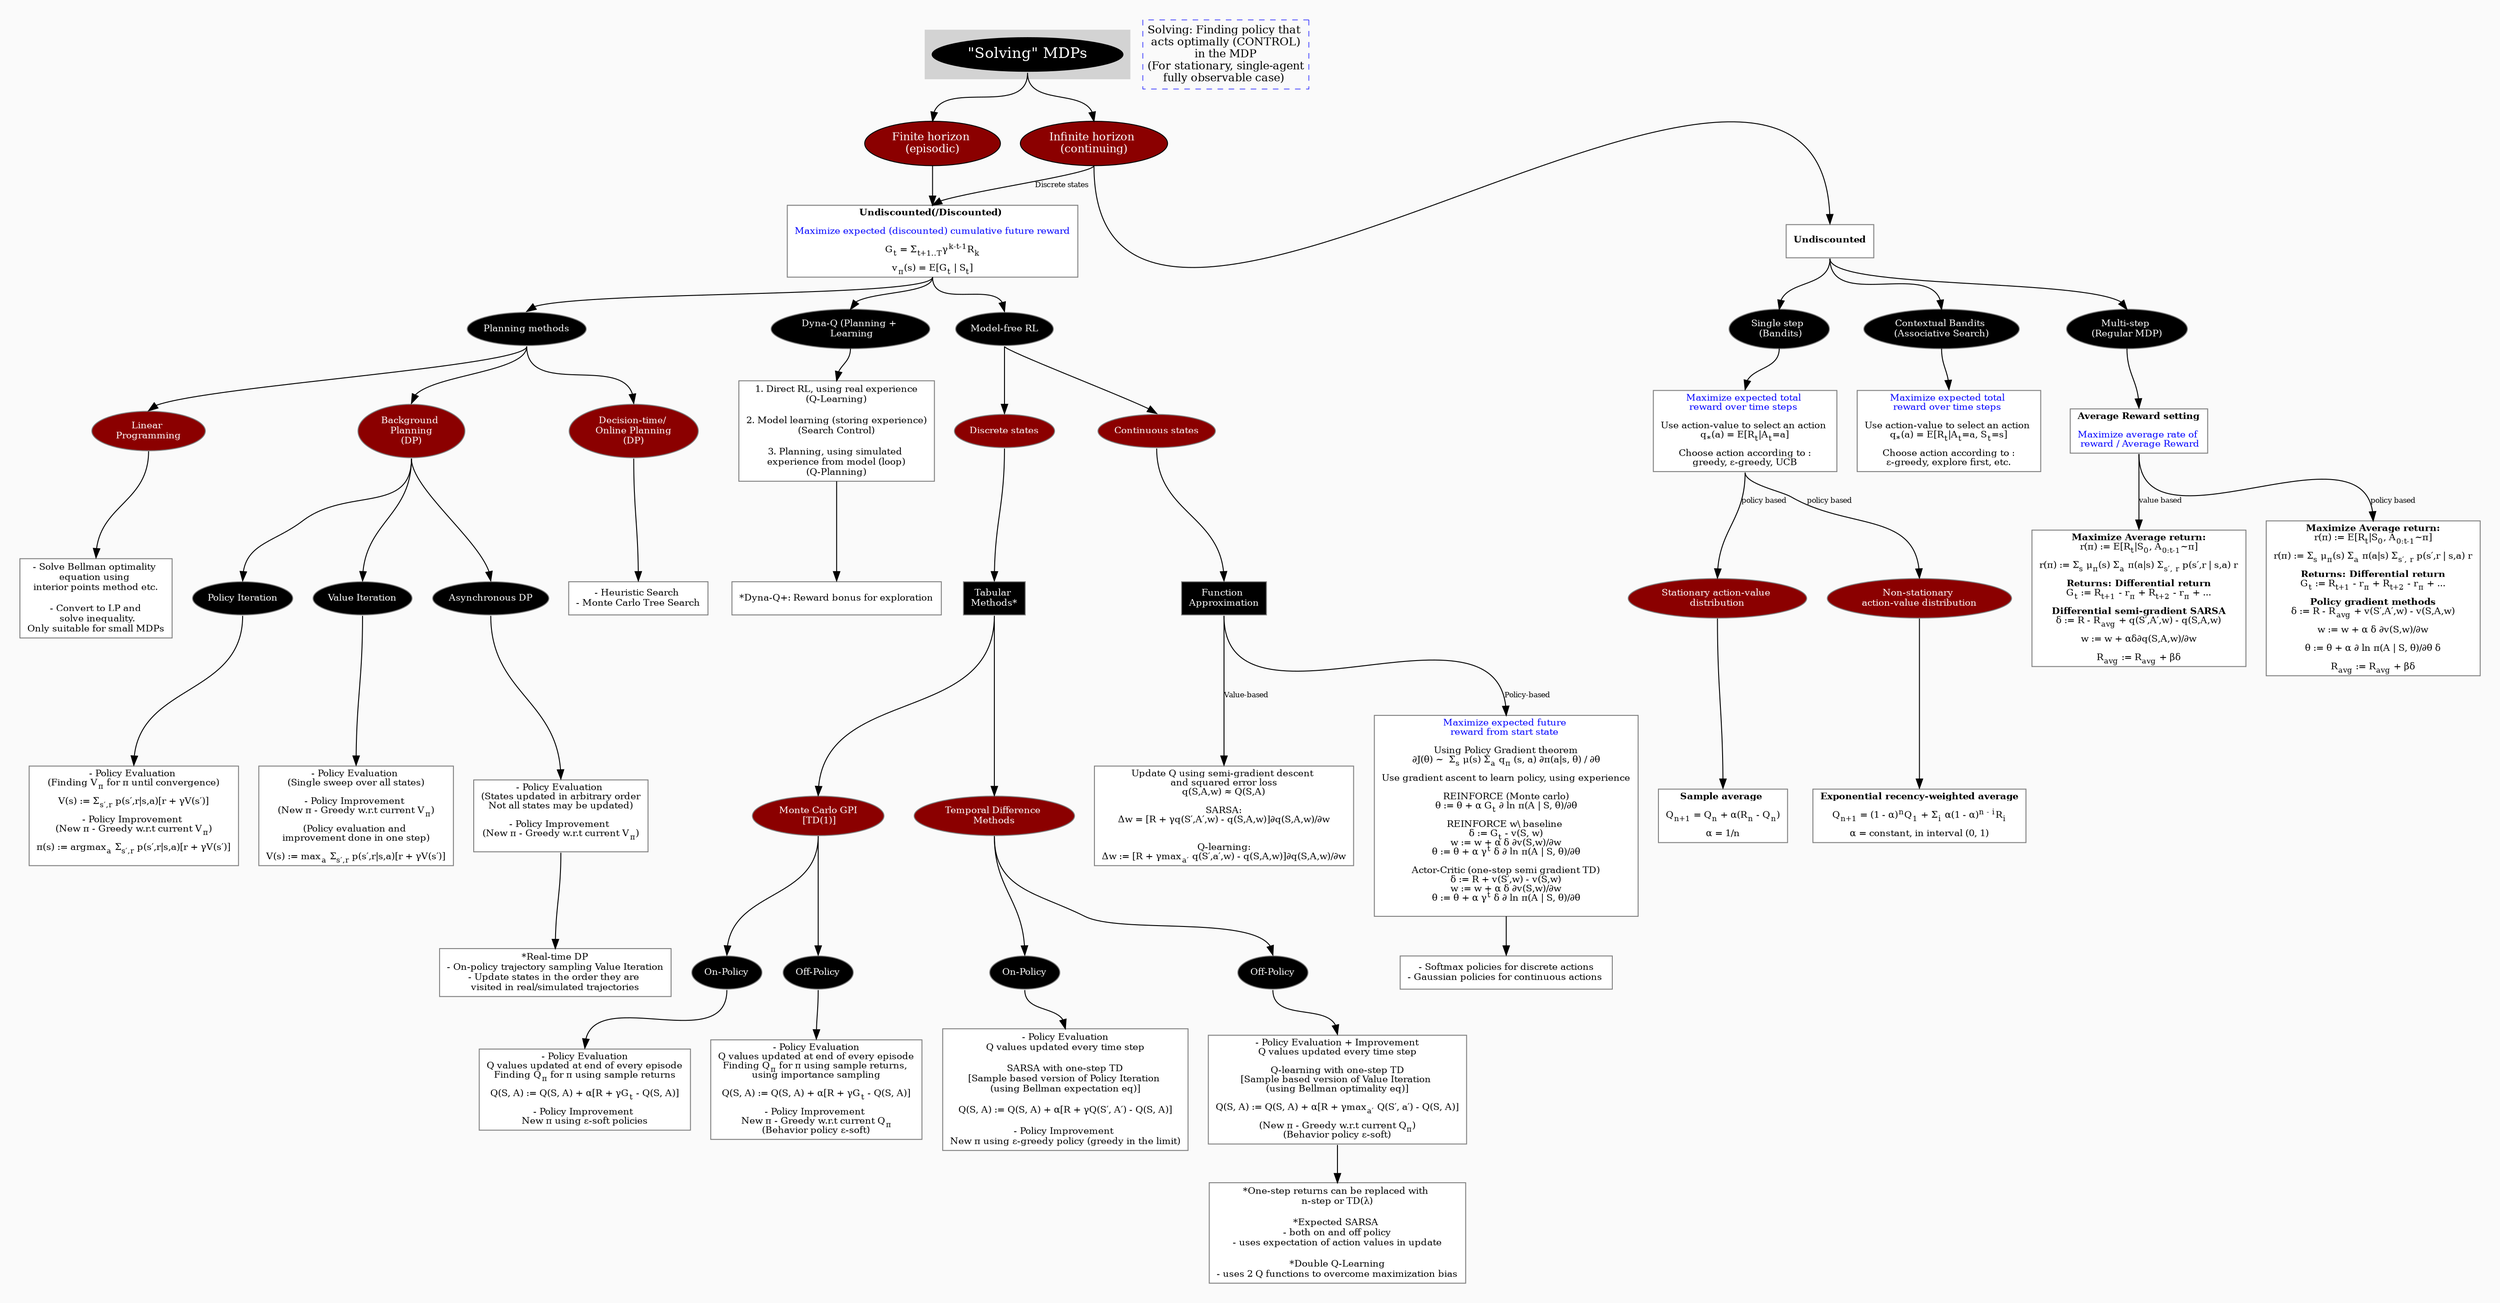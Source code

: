 digraph G {
splines=true
bgcolor=grey98
pad=0.3
style=filled
edge[minlen=2]
edge[headport=n, tailport=s, label=""]
node[style=filled, fontcolor=white]
ranksep=0.1
nodesep=0.3


// LEVEL 1
subgraph cluster_0 {
style=filled
color=lightgrey
fontsize=12
node[fillcolor=black, fontcolor=white, fontsize=16]
a1[label="\"Solving\" MDPs"]
//label = "Solving \: finding policy that acts optimally\n in the MDP";
//labelloc = "b";
}


// LEVEL 2
node[fillcolor=red4, fontsize=12]
b1[label="Finite horizon \n(episodic)"]
node[fillcolor=red4, fontsize=12]
b2[label="Infinite horizon \n(continuing)"]
a1-> b1
a1-> b2


// LEVEL 3
node[fontcolor=black, fontsize=10]
node[shape=box, fillcolor=white, color=grey50]
c1[label=<<b>Undiscounted(/Discounted)</b> <br/><br/>
<font color="blue">Maximize expected (discounted) cumulative future reward</font>
<br/><br/>
G<sub>t</sub> = &Sigma;<sub>t+1..T</sub>&gamma;<sup>k-t-1</sup>R<sub>k</sub>
<br/><br/>
v<sub>&pi;</sub>(s) = E[G<sub>t</sub> | S<sub>t</sub>]
>]
node[shape=box, fillcolor=white, color=grey50]
c3[label=<<b>Undiscounted</b>>]
edge[headport=n, tailport=s, label="", style=filled]
b1-> c1
edge[label="Discrete states", fontsize=8]
b2-> c1
edge[label="", fontsize=8]
b2-> c3


// LEVEL 4
node[fillcolor=black, fontsize=10, shape=ellipse, fontcolor=white]
k1[label="Planning methods"]
node[fillcolor=black, fontsize=10, shape=ellipse, fontcolor=white]
k3[label="Dyna-Q (Planning + \n Learning"]
node[fillcolor=black, fontsize=10, shape=ellipse, fontcolor=white]
k2[label="Model-free RL"]
c1-> k1
c1-> k2
c1-> k3


//LEVEL 5
node[fontcolor=black, fontsize=10]
node[shape=box, fillcolor=white, color=grey50]
kk3[label=<
1. Direct RL, using real experience<br/>
(Q-Learning)<br/><br/>
2. Model learning (storing experience)<br/>
(Search Control)<br/><br/>
3. Planning, using simulated <br/>experience from model (loop)<br/>
(Q-Planning)
>]
k3-> kk3

node[fontcolor=black, fontsize=10]
node[shape=box, fillcolor=white, color=grey50]
kkk3[label=<
*Dyna-Q+: Reward bonus for exploration
>]
kk3-> kkk3


// LEVEL 5
node[style="filled", shape=ellipse, fillcolor=red4, fontcolor=white, fontsize=10]
d1[label="Discrete states"]
node[style="filled", shape=ellipse, fillcolor=red4, fontcolor=white, fontsize=10]
d2[label="Continuous states"]
k2-> d1
k2-> d2

node[style="filled", shape=ellipse, fillcolor=red4, fontcolor=white, fontsize=10]
l1[label="Linear \nProgramming"]
k1-> l1
node[style="filled", shape=ellipse, fillcolor=red4, fontcolor=white, fontsize=10]
l2[label="Background \nPlanning\n(DP)"]
k1-> l2
node[style="filled", shape=ellipse, fillcolor=red4, fontcolor=white, fontsize=10]
l3[label="Decision-time/ \nOnline Planning\n(DP)"]
k1-> l3


//LEVEL 6
node[fontcolor=black, fontsize=10]
node[shape=box, fillcolor=white, color=grey50]
m3[label=<
- Solve Bellman optimality <br/>
equation using <br/>
interior points method etc.<br/><br/>
- Convert to LP and<br/> solve inequality.
<br/>Only suitable for small MDPs
>]
l1-> m3

node[fontcolor=black, fontsize=10]
node[shape=box, fillcolor=white, color=grey50]
m5[label=<
- Heuristic Search <br/>
- Monte Carlo Tree Search
>]
l3-> m5


node[style="filled", shape=ellipse, fillcolor=black, fontcolor=white, fontsize=10]
m1[label="Policy Iteration"]
node[style="filled", shape=ellipse, fillcolor=black, fontcolor=white, fontsize=10]
m2[label="Value Iteration"]
node[style="filled", shape=ellipse, fillcolor=black, fontcolor=white, fontsize=10]
m4[label="Asynchronous DP"]
l2-> m1
l2-> m2
l2-> m4


// LEVEL 7
node[fontcolor=black, fontsize=10]
node[shape=box, fillcolor=white, color=grey50]
n1[label=<
- Policy Evaluation <br/>(Finding V<sub>&pi;</sub> for &pi; until convergence)
<br/><br/>
V(s) := &Sigma;<sub>s′,r</sub> p(s′,r|s,a)[r + &gamma;V(s′)]
<br/><br/>
- Policy Improvement <br/>(New &pi; - Greedy w.r.t current V<sub>&pi;</sub>)
<br/><br/>
&pi;(s) := argmax<sub>a</sub> &Sigma;<sub>s′,r</sub> p(s′,r|s,a)[r + &gamma;V(s′)]
<br/><br/>
>]
m1-> n1

node[fontcolor=black, fontsize=10]
node[shape=box, fillcolor=white, color=grey50]
n2[label=<
- Policy Evaluation <br/>(Single sweep over all states)
<br/><br/>
- Policy Improvement <br/>(New &pi; - Greedy w.r.t current V<sub>&pi;</sub>)
<br/><br/>
(Policy evaluation and <br/>improvement done in one step)
<br/><br/>
V(s) := max<sub>a</sub> &Sigma;<sub>s′,r</sub> p(s′,r|s,a)[r + &gamma;V(s′)]
>]
m2-> n2

node[fontcolor=black, fontsize=10]
node[shape=box, fillcolor=white, color=grey50]
n3[label=<
- Policy Evaluation <br/>
(States updated in arbitrary order
<br/>
Not all states may be updated)
<br/><br/>
- Policy Improvement <br/>(New &pi; - Greedy w.r.t current V<sub>&pi;</sub>)
<br/><br/>
>]
m4-> n3

node[fontcolor=black, fontsize=10]
node[shape=box, fillcolor=white, color=grey50]
mm4[label=<
*Real-time DP
<br/>
- On-policy trajectory sampling Value Iteration
<br/>
- Update states in the order they are <br/>
visited in real/simulated trajectories
>]
n3-> mm4

// LEVEL 6
node[fillcolor=black, fontcolor=white, fontsize=10]
e1[label="Tabular \nMethods\*"]
d1-> e1

node[fillcolor=black, fontcolor=white, fontsize=10]
e2[label="Function \nApproximation"]
d2-> e2

node[fillcolor=red4, fontcolor=white, fontsize=10, shape=ellipse]
o1[label="Monte Carlo GPI\n [TD(1)]"]
e1-> o1

node[fillcolor=red4, fontcolor=white, fontsize=10, shape=ellipse]
o2[label="Temporal Difference \nMethods"]
e1-> o2

// LEVEL 7
node[fillcolor=black, fontcolor=white, fontsize=10, shape=ellipse]
p1[label="On-Policy"]
o1-> p1

node[fillcolor=black, fontcolor=white, fontsize=10, shape=ellipse]
p2[label="Off-Policy"]
o1-> p2

// LEVEL 7
node[fillcolor=black, fontcolor=white, fontsize=10, shape=ellipse]
p3[label="On-Policy"]
o2-> p3

node[fillcolor=black, fontcolor=white, fontsize=10, shape=ellipse]
p4[label="Off-Policy"]
o2-> p4

// LEVEL 8
node[fillcolor=white, fontcolor=black, shape=box, fontsize=10]
f1[label=<
- Policy Evaluation<br/>
Q values updated at end of every episode<br/>
Finding Q<sub>&pi;</sub> for &pi; using sample returns
<br/><br/>
Q(S, A) := Q(S, A) + &alpha;[R + &gamma;G<sub>t</sub> - Q(S, A)]
<br/><br/>
- Policy Improvement <br/>
New &pi; using &epsilon;-soft policies
>]
p1-> f1

node[fillcolor=white, fontcolor=black, shape=box, fontsize=10]
f2[label=<
- Policy Evaluation<br/>
Q values updated at end of every episode<br/>
Finding Q<sub>&pi;</sub> for &pi; using sample returns, <br/>using importance sampling
<br/><br/>
Q(S, A) := Q(S, A) + &alpha;[R + &gamma;G<sub>t</sub> - Q(S, A)]
<br/><br/>
- Policy Improvement <br/>
New &pi; - Greedy w.r.t current Q<sub>&pi;</sub>
<br/>
(Behavior policy &epsilon;-soft)
>]
p2-> f2

node[fillcolor=white, fontcolor=black, shape=box, fontsize=10]
f3[label=<
- Policy Evaluation<br/>
Q values updated every time step<br/><br/>
SARSA with one-step TD
<br/>
[Sample based version of Policy Iteration <br/>(using Bellman expectation eq)]
<br/><br/>
Q(S, A) := Q(S, A) + &alpha;[R + &gamma;Q(S′, A′) - Q(S, A)]
<br/><br/>
- Policy Improvement <br/>
New &pi; using &epsilon;-greedy policy (greedy in the limit)
>]
p3-> f3

node[fillcolor=white, fontcolor=black, shape=box, fontsize=10]
f4[label=<
- Policy Evaluation + Improvement<br/>
Q values updated every time step<br/><br/>
Q-learning with one-step TD
<br/>
[Sample based version of Value Iteration <br/>(using Bellman optimality eq)]
<br/><br/>
Q(S, A) := Q(S, A) + &alpha;[R + &gamma;max<sub>a′</sub> Q(S′, a′) - Q(S, A)]
<br/><br/>
(New &pi; - Greedy w.r.t current Q<sub>&pi;</sub>)
<br/>
(Behavior policy &epsilon;-soft)
>]
p4-> f4

node[fillcolor=white, fontcolor=black, shape=box, fontsize=10]
ff4[label=<
*One-step returns can be replaced with <br/>
n-step or TD(&lambda;)
<br/><br/>
*Expected SARSA <br/>
- both on and off policy<br/>
- uses expectation of action values in update
<br/><br/>
*Double Q-Learning<br/>
- uses 2 Q functions to overcome maximization bias
>]
f4-> ff4

node[fillcolor=white, fontcolor=black, shape=box, fontsize=10]
f5[label=<
Update Q using semi-gradient descent <br/>
and squared error loss<br/>
q(S,A,w) ≈ Q(S,A)<br/><br/>
SARSA:<br/>
&Delta;w = [R + &gamma;q(S′,A′,w) - q(S,A,w)]∂q(S,A,w)/∂w<br/>
<br/><br/>
Q-learning:<br/>
&Delta;w := [R + &gamma;max<sub>a′</sub> q(S′,a′,w) - q(S,A,w)]∂q(S,A,w)/∂w<br/>


>]
edge[label="Value-based", fontsize=8]
e2-> f5

node[fillcolor=white, fontcolor=black, shape=box, fontsize=10]
f6[label=<
<font color="blue">Maximize expected future <br/>
reward from start state </font>
<br/><br/>
Using Policy Gradient theorem
<br/>
∂J(&theta;) ~  &Sigma;<sub>s</sub> &mu;(s) &Sigma;<sub>a</sub> q<sub>&pi;</sub> (s, a) ∂&pi;(a|s, &theta;) / ∂&theta;
<br/><br/>
Use gradient ascent to learn policy, using experience
<br/><br/>
REINFORCE (Monte carlo)
<br/>
&theta; := &theta; + &alpha; G<sub>t</sub> ∂ ln &pi;(A | S, &theta;)/∂&theta;
<br/><br/>
REINFORCE w\ baseline 
<br/>
&delta; := G<sub>t</sub> - v(S, w)
<br/>
w := w + &alpha; &delta; ∂v(S,w)/∂w
<br/>
&theta; := &theta; + &alpha; &gamma;<sup>t</sup> &delta; ∂ ln &pi;(A | S, &theta;)/∂&theta;
<br/><br/>
Actor-Critic (one-step semi gradient TD)
<br/>
&delta; := R + v(S′,w) - v(S,w)
<br/>
w := w + &alpha; &delta; ∂v(S,w)/∂w
<br/>
&theta; := &theta; + &alpha; &gamma;<sup>t</sup> &delta; ∂ ln &pi;(A | S, &theta;)/∂&theta;
<br/><br/>
>]
edge[label="Policy-based", fontsize=8]
e2-> f6

node[fillcolor=white, shape=box, fontcolor=black, fontsize=10]
s1[label=<
- Softmax policies for discrete actions<br/>
- Gaussian policies for continuous actions 
>]
edge[label="", fontsize=8]
f6-> s1


// LEVEL 4
node[fillcolor=black, shape=ellipse, fontcolor=white, fontsize=10]
g1[label="Single step \n \(Bandits\)"]
edge[label="", minlen=2]
c3-> g1

node[fillcolor=black, shape=ellipse, fontcolor=white, fontsize=10]
g2[label="Contextual Bandits \n(Associative Search)"]
edge[label="", minlen=2]
c3-> g2

node[fillcolor=black, shape=ellipse, fontcolor=white, fontsize=10]
g3[label="Multi\-step \n\(Regular MDP\)"]
edge[label="", minlen=2]
c3-> g3


// LEVEL 5
node[fillcolor=white, fontcolor=black, shape=box, fontsize=10]
h1[label=<<font color="blue">Maximize expected total <BR/>
reward over time steps </font><BR/><BR/>
Use action-value to select an action <BR/>
q<sub>*</sub>(a) = E[R<sub>t</sub>|A<sub>t</sub>=a]
<br/><br/>
Choose action according to :<br/>
greedy, &epsilon;-greedy, UCB
>]
edge[headport=n, tailport=s, label="", fontsize=8]
g1-> h1

node[fillcolor=white, fontcolor=black, shape=box, fontsize=10]
h2[label=<<font color="blue">Maximize expected total <BR/>
reward over time steps </font><BR/><BR/>
Use action-value to select an action <BR/>
q<sub>*</sub>(a) = E[R<sub>t</sub>|A<sub>t</sub>=a, S<sub>t</sub>=s]
<br/><br/>
Choose action according to :<br/>
&epsilon;-greedy, explore first, etc.
>]
edge[headport=n, tailport=s, label="", fontsize=8]
g2-> h2

node[fillcolor=white, fontcolor=black, shape=box, fontsize=10]
h3[label=<
<b>Average Reward setting</b>
<br/><br/>
<font color="blue">Maximize average rate of <br/> reward / Average Reward</font>
>]
edge[label="", fontsize=8]
g3-> h3


node[fillcolor=white, fontcolor=black, shape=box, fontsize=10]
q1[label=<
<b>Maximize Average return:</b><br/>
r(&pi;) := E[R<sub>t</sub>|S<sub>0</sub>, A<sub>0:t-1</sub>~&pi;]
<br/><br/>
r(&pi;) := &Sigma;<sub>s</sub> &mu;<sub>&pi;</sub>(s) &Sigma;<sub>a</sub> &pi;(a|s) &Sigma;<sub>s′, r</sub> p(s′,r | s,a) r
<br/><br/>
<b>Returns: Differential return</b><br/>
G<sub>t</sub> := R<sub>t+1</sub> - r<sub>&pi;</sub> + R<sub>t+2</sub> - r<sub>&pi;</sub> + ...
<br/><br/>
<b>Differential semi-gradient SARSA</b><br/>
&delta; := R - R<sub>avg</sub> + q(S′,A′,w) - q(S,A,w)
<br/><br/>
w := w + &alpha;&delta;∂q(S,A,w)/∂w
<br/><br/>
R<sub>avg</sub> := R<sub>avg</sub> + &beta;&delta;
>]
edge[label="value based", fontsize=8]
h3-> q1

node[fillcolor=white, fontcolor=black, shape=box, fontsize=10]
q2[label=<
<b>Maximize Average return:</b><br/>
r(&pi;) := E[R<sub>t</sub>|S<sub>0</sub>, A<sub>0:t-1</sub>~&pi;]
<br/><br/>
r(&pi;) := &Sigma;<sub>s</sub> &mu;<sub>&pi;</sub>(s) &Sigma;<sub>a</sub> &pi;(a|s) &Sigma;<sub>s′, r</sub> p(s′,r | s,a) r
<br/><br/>
<b>Returns: Differential return</b><br/>
G<sub>t</sub> := R<sub>t+1</sub> - r<sub>&pi;</sub> + R<sub>t+2</sub> - r<sub>&pi;</sub> + ...
<br/><br/>
<b>Policy gradient methods</b><br/>
&delta; := R - R<sub>avg</sub> + v(S′,A′,w) - v(S,A,w)
<br/><br/>
w := w + &alpha; &delta; ∂v(S,w)/∂w
<br/><br/>
&theta; := &theta; + &alpha; ∂ ln &pi;(A | S, &theta;)/∂&theta; &delta;
<br/><br/>
R<sub>avg</sub> := R<sub>avg</sub> + &beta;&delta;
>]
edge[label="policy based", fontsize=8]
h3-> q2


// LEVEL 6
node[style="filled", shape=ellipse, fillcolor=red4, fontcolor=white, fontsize=10]
i1[label="Stationary action-value \ndistribution"]
node[style="filled", shape=ellipse, fillcolor=red4, fontcolor=white, fontsize=10]
i2[label="Non-stationary \naction-value distribution"]
h1-> i1
h1-> i2

// LEVEL 7
node[fillcolor=white, fontcolor=black, shape=box, fontsize=10]
j1[label=<
<B>Sample average</B> <BR/><BR/>
Q<sub>n+1</sub> = Q<sub>n</sub> + &alpha;(R<sub>n</sub> - Q<sub>n</sub>)
<BR/><BR/>
&alpha; = 1/n
>]
edge[label="", fontsize=8]
i1-> j1

node[fillcolor=white, fontcolor=black, shape=box, fontsize=10]
j2[label=<
<B>Exponential recency-weighted average</B><BR/><BR/>
Q<sub>n+1</sub> = (1 - &alpha;)<sup>n</sup>Q<sub>1</sub> + &Sigma;<sub>i</sub> &alpha;(1 - &alpha;)<sup>n - i</sup>R<sub>i</sub>
<BR/><BR/>
&alpha; = constant, in interval (0, 1)
>]
edge[label="", fontsize=8]
i2-> j2


// REMARQUES EN BLEU
node[color=blue, shape=box, margin=0.07, fontcolor=black, fontsize=12, style="dashed", penwidth=0.6]
//edge[color=blue, arrowhead="none", xlabel="", style="dashed", penwidth=0.6]
 r1[label="Solving: Finding policy that \n acts optimally (CONTROL) \nin the MDP\n(For stationary, single-agent\nfully observable case) "]
// {rank=same;->r1}
// {rank=same;r1->[dir=back]}

}